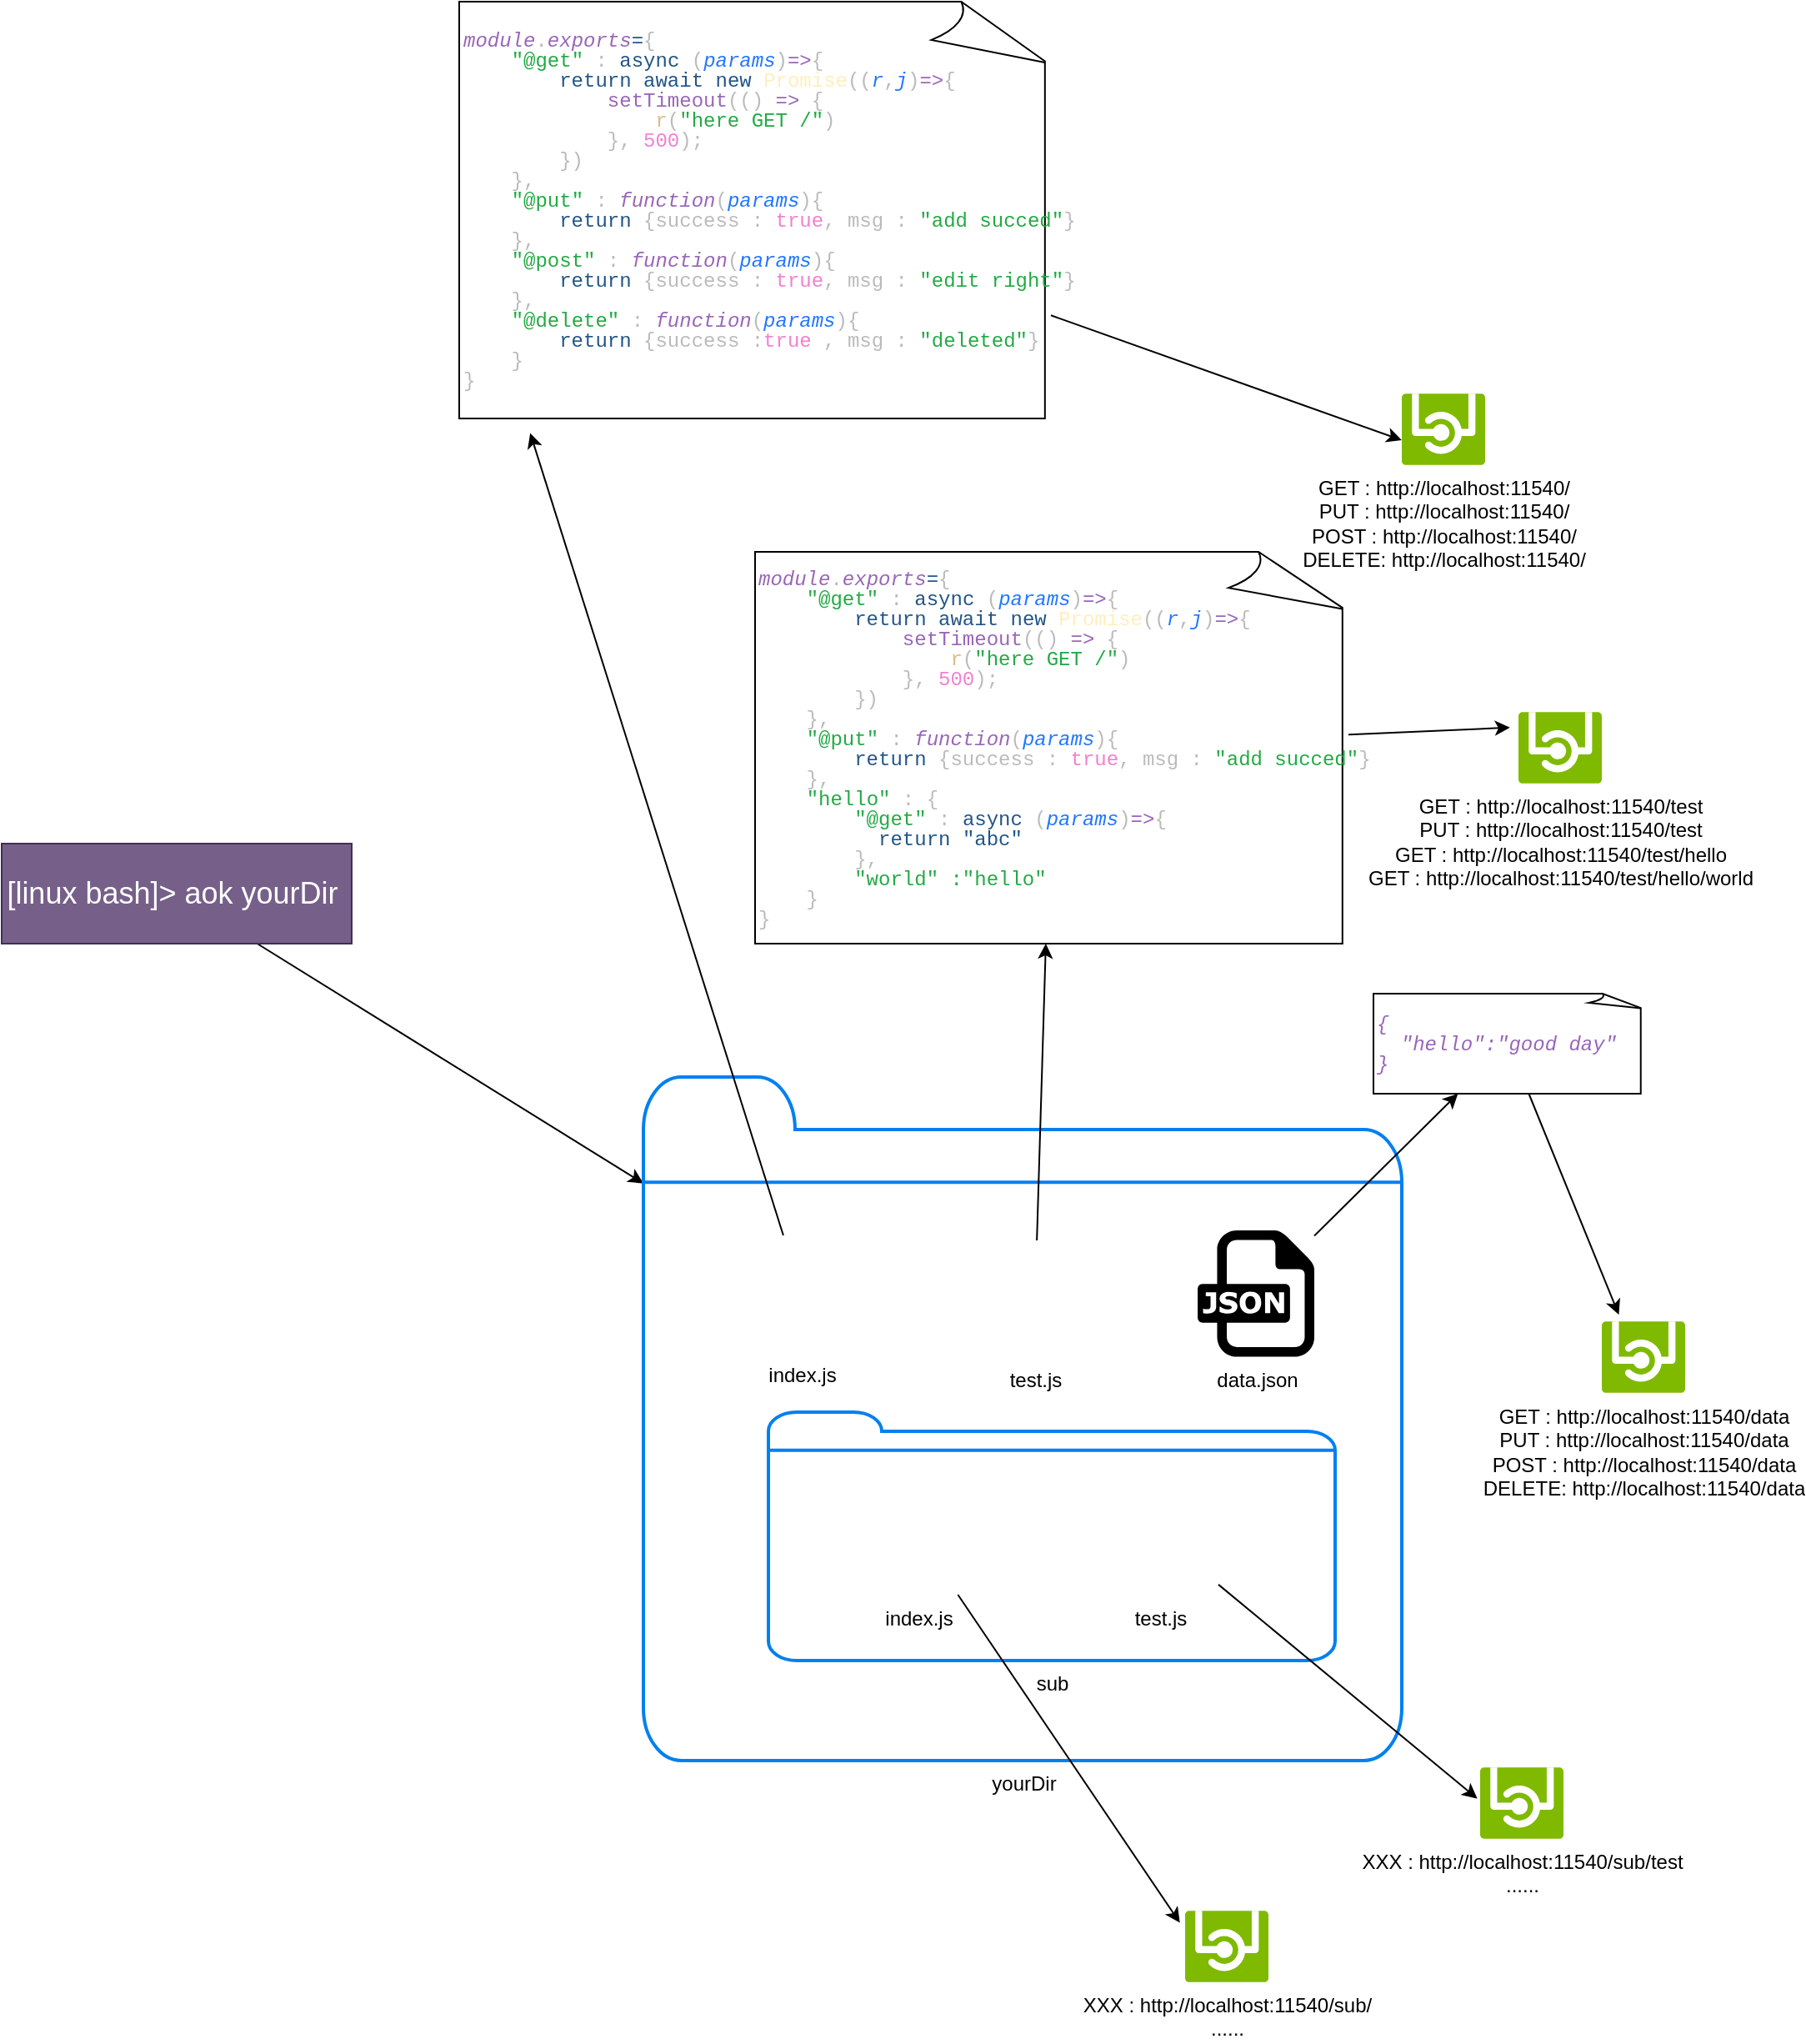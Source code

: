 <mxfile version="11.1.4" type="google"><diagram id="EXN_MXGkYCH14SCjwYQH" name="Page-1"><mxGraphModel dx="2916" dy="2398" grid="1" gridSize="10" guides="1" tooltips="1" connect="1" arrows="1" fold="1" page="1" pageScale="1" pageWidth="827" pageHeight="1169" math="0" shadow="0"><root><mxCell id="0"/><mxCell id="1" parent="0"/><mxCell id="PS5AspzVb0VJZVTIWWOU-14" style="rounded=0;orthogonalLoop=1;jettySize=auto;html=1;" edge="1" parent="1" source="PS5AspzVb0VJZVTIWWOU-1" target="PS5AspzVb0VJZVTIWWOU-2"><mxGeometry relative="1" as="geometry"/></mxCell><mxCell id="PS5AspzVb0VJZVTIWWOU-1" value="[linux bash]&amp;gt; aok yourDir&amp;nbsp;" style="rounded=0;whiteSpace=wrap;html=1;strokeColor=#432D57;fillColor=#76608a;fontColor=#ffffff;labelPosition=center;verticalLabelPosition=middle;align=center;verticalAlign=middle;fontSize=18;" vertex="1" parent="1"><mxGeometry x="-260" y="30" width="210" height="60" as="geometry"/></mxCell><mxCell id="PS5AspzVb0VJZVTIWWOU-2" value="yourDir" style="html=1;verticalLabelPosition=bottom;align=center;labelBackgroundColor=#ffffff;verticalAlign=top;strokeWidth=2;strokeColor=#0080F0;fillColor=#ffffff;shadow=0;dashed=0;shape=mxgraph.ios7.icons.folder;" vertex="1" parent="1"><mxGeometry x="125" y="170" width="455" height="410" as="geometry"/></mxCell><mxCell id="PS5AspzVb0VJZVTIWWOU-20" style="edgeStyle=none;rounded=0;orthogonalLoop=1;jettySize=auto;html=1;entryX=0.12;entryY=1.035;entryDx=0;entryDy=0;entryPerimeter=0;" edge="1" parent="1" source="PS5AspzVb0VJZVTIWWOU-4" target="PS5AspzVb0VJZVTIWWOU-17"><mxGeometry relative="1" as="geometry"/></mxCell><mxCell id="PS5AspzVb0VJZVTIWWOU-4" value="index.js" style="shape=image;html=1;verticalAlign=top;verticalLabelPosition=bottom;labelBackgroundColor=#ffffff;imageAspect=0;aspect=fixed;image=https://cdn0.iconfinder.com/data/icons/icocentre-free-icons/152/f-code-js_128-128.png;strokeColor=#000000;" vertex="1" parent="1"><mxGeometry x="185" y="265" width="70" height="70" as="geometry"/></mxCell><mxCell id="PS5AspzVb0VJZVTIWWOU-33" style="edgeStyle=none;rounded=0;orthogonalLoop=1;jettySize=auto;html=1;fontSize=7;" edge="1" parent="1" source="PS5AspzVb0VJZVTIWWOU-5" target="PS5AspzVb0VJZVTIWWOU-32"><mxGeometry relative="1" as="geometry"/></mxCell><mxCell id="PS5AspzVb0VJZVTIWWOU-5" value="data.json" style="dashed=0;outlineConnect=0;html=1;align=center;labelPosition=center;verticalLabelPosition=bottom;verticalAlign=top;shape=mxgraph.weblogos.json;strokeColor=#000000;" vertex="1" parent="1"><mxGeometry x="457.5" y="262" width="70" height="75.8" as="geometry"/></mxCell><mxCell id="PS5AspzVb0VJZVTIWWOU-9" value="sub" style="html=1;verticalLabelPosition=bottom;align=center;labelBackgroundColor=#ffffff;verticalAlign=top;strokeWidth=2;strokeColor=#0080F0;fillColor=#ffffff;shadow=0;dashed=0;shape=mxgraph.ios7.icons.folder;" vertex="1" parent="1"><mxGeometry x="200" y="371" width="340" height="149" as="geometry"/></mxCell><mxCell id="PS5AspzVb0VJZVTIWWOU-27" style="edgeStyle=none;rounded=0;orthogonalLoop=1;jettySize=auto;html=1;fontSize=7;" edge="1" parent="1" source="PS5AspzVb0VJZVTIWWOU-10" target="PS5AspzVb0VJZVTIWWOU-25"><mxGeometry relative="1" as="geometry"/></mxCell><mxCell id="PS5AspzVb0VJZVTIWWOU-10" value="test.js" style="shape=image;html=1;verticalAlign=top;verticalLabelPosition=bottom;labelBackgroundColor=#ffffff;imageAspect=0;aspect=fixed;image=https://cdn0.iconfinder.com/data/icons/icocentre-free-icons/152/f-code-js_128-128.png;strokeColor=#000000;" vertex="1" parent="1"><mxGeometry x="325" y="268" width="70" height="70" as="geometry"/></mxCell><mxCell id="PS5AspzVb0VJZVTIWWOU-44" style="edgeStyle=none;rounded=0;orthogonalLoop=1;jettySize=auto;html=1;entryX=-0.034;entryY=0.437;entryDx=0;entryDy=0;entryPerimeter=0;fontSize=12;" edge="1" parent="1" source="PS5AspzVb0VJZVTIWWOU-11" target="PS5AspzVb0VJZVTIWWOU-38"><mxGeometry relative="1" as="geometry"/></mxCell><mxCell id="PS5AspzVb0VJZVTIWWOU-11" value="test.js" style="shape=image;html=1;verticalAlign=top;verticalLabelPosition=bottom;labelBackgroundColor=#ffffff;imageAspect=0;aspect=fixed;image=https://cdn0.iconfinder.com/data/icons/icocentre-free-icons/152/f-code-js_128-128.png;strokeColor=#000000;" vertex="1" parent="1"><mxGeometry x="400" y="410.5" width="70" height="70" as="geometry"/></mxCell><mxCell id="PS5AspzVb0VJZVTIWWOU-41" style="edgeStyle=none;rounded=0;orthogonalLoop=1;jettySize=auto;html=1;fontSize=12;entryX=-0.063;entryY=0.169;entryDx=0;entryDy=0;entryPerimeter=0;" edge="1" parent="1" source="PS5AspzVb0VJZVTIWWOU-15" target="PS5AspzVb0VJZVTIWWOU-39"><mxGeometry relative="1" as="geometry"><mxPoint x="440" y="690" as="targetPoint"/></mxGeometry></mxCell><mxCell id="PS5AspzVb0VJZVTIWWOU-15" value="index.js" style="shape=image;html=1;verticalAlign=top;verticalLabelPosition=bottom;labelBackgroundColor=#ffffff;imageAspect=0;aspect=fixed;image=https://cdn0.iconfinder.com/data/icons/icocentre-free-icons/152/f-code-js_128-128.png;strokeColor=#000000;" vertex="1" parent="1"><mxGeometry x="255" y="410.5" width="70" height="70" as="geometry"/></mxCell><mxCell id="PS5AspzVb0VJZVTIWWOU-24" style="edgeStyle=none;rounded=0;orthogonalLoop=1;jettySize=auto;html=1;entryX=-0.001;entryY=0.652;entryDx=0;entryDy=0;entryPerimeter=0;fontSize=7;" edge="1" parent="1" source="PS5AspzVb0VJZVTIWWOU-17" target="PS5AspzVb0VJZVTIWWOU-21"><mxGeometry relative="1" as="geometry"/></mxCell><mxCell id="PS5AspzVb0VJZVTIWWOU-17" value="&lt;div style=&quot;color: rgb(187, 187, 187); font-family: consolas, &amp;quot;courier new&amp;quot;, monospace; font-size: 12px; line-height: 100%; white-space: pre;&quot;&gt;&lt;div style=&quot;font-size: 12px;&quot;&gt;&lt;span style=&quot;font-size: 12px;&quot;&gt;&lt;span style=&quot;color: rgb(153, 102, 184); font-style: italic; font-size: 12px;&quot;&gt;module&lt;/span&gt;.&lt;span style=&quot;color: rgb(153, 102, 184); font-style: italic; font-size: 12px;&quot;&gt;exports&lt;/span&gt;&lt;span style=&quot;color: rgb(34, 85, 136); font-size: 12px;&quot;&gt;=&lt;/span&gt;{&lt;/span&gt;&lt;/div&gt;&lt;div style=&quot;font-size: 12px;&quot;&gt;&lt;span style=&quot;font-size: 12px;&quot;&gt;    &lt;span style=&quot;color: rgb(34, 170, 68); font-size: 12px;&quot;&gt;&quot;@get&quot;&lt;/span&gt; : &lt;span style=&quot;color: rgb(34, 85, 136); font-size: 12px;&quot;&gt;async&lt;/span&gt; (&lt;span style=&quot;color: rgb(34, 119, 255); font-style: italic; font-size: 12px;&quot;&gt;params&lt;/span&gt;)&lt;span style=&quot;color: rgb(153, 102, 184); font-style: italic; font-size: 12px;&quot;&gt;=&amp;gt;&lt;/span&gt;{&lt;/span&gt;&lt;/div&gt;&lt;div style=&quot;font-size: 12px;&quot;&gt;&lt;span style=&quot;font-size: 12px;&quot;&gt;        &lt;span style=&quot;color: rgb(34, 85, 136); font-size: 12px;&quot;&gt;return&lt;/span&gt; &lt;span style=&quot;color: rgb(34, 85, 136); font-size: 12px;&quot;&gt;await&lt;/span&gt; &lt;span style=&quot;color: rgb(34, 85, 136); font-size: 12px;&quot;&gt;new&lt;/span&gt; &lt;span style=&quot;color: rgb(255, 238, 187); font-size: 12px;&quot;&gt;Promise&lt;/span&gt;((&lt;span style=&quot;color: rgb(34, 119, 255); font-style: italic; font-size: 12px;&quot;&gt;r&lt;/span&gt;,&lt;span style=&quot;color: rgb(34, 119, 255); font-style: italic; font-size: 12px;&quot;&gt;j&lt;/span&gt;)&lt;span style=&quot;color: rgb(153, 102, 184); font-style: italic; font-size: 12px;&quot;&gt;=&amp;gt;&lt;/span&gt;{&lt;/span&gt;&lt;/div&gt;&lt;div style=&quot;font-size: 12px;&quot;&gt;&lt;span style=&quot;font-size: 12px;&quot;&gt;            &lt;span style=&quot;color: rgb(153, 102, 184); font-size: 12px;&quot;&gt;setTimeout&lt;/span&gt;(() &lt;span style=&quot;color: rgb(153, 102, 184); font-style: italic; font-size: 12px;&quot;&gt;=&amp;gt;&lt;/span&gt; {&lt;/span&gt;&lt;/div&gt;&lt;div style=&quot;font-size: 12px;&quot;&gt;&lt;span style=&quot;font-size: 12px;&quot;&gt;                &lt;span style=&quot;color: rgb(221, 187, 136); font-size: 12px;&quot;&gt;r&lt;/span&gt;(&lt;span style=&quot;color: rgb(34, 170, 68); font-size: 12px;&quot;&gt;&quot;here GET /&quot;&lt;/span&gt;)&lt;/span&gt;&lt;/div&gt;&lt;div style=&quot;font-size: 12px;&quot;&gt;&lt;span style=&quot;font-size: 12px;&quot;&gt;            }, &lt;span style=&quot;color: rgb(242, 128, 208); font-size: 12px;&quot;&gt;500&lt;/span&gt;);&lt;/span&gt;&lt;/div&gt;&lt;div style=&quot;font-size: 12px;&quot;&gt;&lt;span style=&quot;font-size: 12px;&quot;&gt;        })&lt;/span&gt;&lt;/div&gt;&lt;div style=&quot;font-size: 12px;&quot;&gt;&lt;span style=&quot;font-size: 12px;&quot;&gt;    },&lt;/span&gt;&lt;/div&gt;&lt;div style=&quot;font-size: 12px;&quot;&gt;&lt;span style=&quot;font-size: 12px;&quot;&gt;    &lt;span style=&quot;color: rgb(34, 170, 68); font-size: 12px;&quot;&gt;&quot;@put&quot;&lt;/span&gt; : &lt;span style=&quot;color: rgb(153, 102, 184); font-style: italic; line-height: 45%; font-size: 12px;&quot;&gt;function&lt;/span&gt;(&lt;span style=&quot;color: rgb(34, 119, 255); font-style: italic; font-size: 12px;&quot;&gt;params&lt;/span&gt;){&lt;/span&gt;&lt;/div&gt;&lt;div style=&quot;font-size: 12px;&quot;&gt;&lt;span style=&quot;font-size: 12px;&quot;&gt;        &lt;span style=&quot;color: rgb(34, 85, 136); font-size: 12px;&quot;&gt;return&lt;/span&gt; {success : &lt;span style=&quot;color: rgb(242, 128, 208); font-size: 12px;&quot;&gt;true&lt;/span&gt;, msg : &lt;span style=&quot;color: rgb(34, 170, 68); font-size: 12px;&quot;&gt;&quot;add succed&quot;&lt;/span&gt;}&lt;/span&gt;&lt;/div&gt;&lt;div style=&quot;font-size: 12px;&quot;&gt;&lt;span style=&quot;font-size: 12px;&quot;&gt;    },&lt;/span&gt;&lt;/div&gt;&lt;div style=&quot;font-size: 12px;&quot;&gt;&lt;span style=&quot;font-size: 12px;&quot;&gt;    &lt;span style=&quot;color: rgb(34, 170, 68); font-size: 12px;&quot;&gt;&quot;@post&quot;&lt;/span&gt; : &lt;span style=&quot;color: rgb(153, 102, 184); font-style: italic; font-size: 12px;&quot;&gt;function&lt;/span&gt;(&lt;span style=&quot;color: rgb(34, 119, 255); font-style: italic; font-size: 12px;&quot;&gt;params&lt;/span&gt;){&lt;/span&gt;&lt;/div&gt;&lt;div style=&quot;font-size: 12px;&quot;&gt;&lt;span style=&quot;font-size: 12px;&quot;&gt;        &lt;span style=&quot;color: rgb(34, 85, 136); font-size: 12px;&quot;&gt;return&lt;/span&gt; {success : &lt;span style=&quot;color: rgb(242, 128, 208); font-size: 12px;&quot;&gt;true&lt;/span&gt;, msg : &lt;span style=&quot;color: rgb(34, 170, 68); font-size: 12px;&quot;&gt;&quot;edit right&quot;&lt;/span&gt;}&lt;/span&gt;&lt;/div&gt;&lt;div style=&quot;font-size: 12px;&quot;&gt;&lt;span style=&quot;font-size: 12px;&quot;&gt;    },&lt;/span&gt;&lt;/div&gt;&lt;div style=&quot;font-size: 12px;&quot;&gt;&lt;span style=&quot;font-size: 12px;&quot;&gt;    &lt;span style=&quot;color: rgb(34, 170, 68); font-size: 12px;&quot;&gt;&quot;@delete&quot;&lt;/span&gt; : &lt;span style=&quot;color: rgb(153, 102, 184); font-style: italic; font-size: 12px;&quot;&gt;function&lt;/span&gt;(&lt;span style=&quot;color: rgb(34, 119, 255); font-style: italic; font-size: 12px;&quot;&gt;params&lt;/span&gt;){&lt;/span&gt;&lt;/div&gt;&lt;div style=&quot;font-size: 12px;&quot;&gt;&lt;span style=&quot;font-size: 12px;&quot;&gt;        &lt;span style=&quot;color: rgb(34, 85, 136); font-size: 12px;&quot;&gt;return&lt;/span&gt; {success :&lt;span style=&quot;color: rgb(242, 128, 208); font-size: 12px;&quot;&gt;true&lt;/span&gt; , msg : &lt;span style=&quot;color: rgb(34, 170, 68); font-size: 12px;&quot;&gt;&quot;deleted&quot;&lt;/span&gt;}&lt;/span&gt;&lt;/div&gt;&lt;div style=&quot;font-size: 12px;&quot;&gt;&lt;span style=&quot;font-size: 12px;&quot;&gt;    }&lt;/span&gt;&lt;/div&gt;&lt;div style=&quot;font-size: 12px;&quot;&gt;&lt;span style=&quot;font-size: 12px;&quot;&gt;}&lt;/span&gt;&lt;/div&gt;&lt;/div&gt;" style="whiteSpace=wrap;html=1;shape=mxgraph.basic.document;strokeColor=#000000;align=left;fontSize=12;labelBackgroundColor=none;labelBorderColor=none;" vertex="1" parent="1"><mxGeometry x="14.5" y="-475" width="355" height="250" as="geometry"/></mxCell><mxCell id="PS5AspzVb0VJZVTIWWOU-21" value="GET : http://localhost:11540/&lt;br&gt;PUT : http://localhost:11540/&lt;br&gt;POST : http://localhost:11540/&lt;br&gt;DELETE: http://localhost:11540/" style="aspect=fixed;html=1;perimeter=none;align=center;shadow=0;dashed=0;image;fontSize=12;image=img/lib/mscae/API.svg;labelBackgroundColor=none;strokeColor=#000000;" vertex="1" parent="1"><mxGeometry x="580" y="-240" width="50" height="43" as="geometry"/></mxCell><mxCell id="PS5AspzVb0VJZVTIWWOU-29" style="edgeStyle=none;rounded=0;orthogonalLoop=1;jettySize=auto;html=1;entryX=-0.102;entryY=0.218;entryDx=0;entryDy=0;entryPerimeter=0;fontSize=7;" edge="1" parent="1" source="PS5AspzVb0VJZVTIWWOU-25" target="PS5AspzVb0VJZVTIWWOU-28"><mxGeometry relative="1" as="geometry"/></mxCell><mxCell id="PS5AspzVb0VJZVTIWWOU-25" value="&lt;div style=&quot;font-family: &amp;#34;consolas&amp;#34; , &amp;#34;courier new&amp;#34; , monospace ; font-size: 12px ; line-height: 100% ; white-space: pre&quot;&gt;&lt;div style=&quot;color: rgb(187 , 187 , 187) ; font-size: 12px&quot;&gt;&lt;span style=&quot;font-size: 12px&quot;&gt;&lt;span style=&quot;color: rgb(153 , 102 , 184) ; font-style: italic ; font-size: 12px&quot;&gt;module&lt;/span&gt;.&lt;span style=&quot;color: rgb(153 , 102 , 184) ; font-style: italic ; font-size: 12px&quot;&gt;exports&lt;/span&gt;&lt;span style=&quot;color: rgb(34 , 85 , 136) ; font-size: 12px&quot;&gt;=&lt;/span&gt;{&lt;/span&gt;&lt;/div&gt;&lt;div style=&quot;color: rgb(187 , 187 , 187) ; font-size: 12px&quot;&gt;&lt;span style=&quot;font-size: 12px&quot;&gt;    &lt;span style=&quot;color: rgb(34 , 170 , 68) ; font-size: 12px&quot;&gt;&quot;@get&quot;&lt;/span&gt; : &lt;span style=&quot;color: rgb(34 , 85 , 136) ; font-size: 12px&quot;&gt;async&lt;/span&gt; (&lt;span style=&quot;color: rgb(34 , 119 , 255) ; font-style: italic ; font-size: 12px&quot;&gt;params&lt;/span&gt;)&lt;span style=&quot;color: rgb(153 , 102 , 184) ; font-style: italic ; font-size: 12px&quot;&gt;=&amp;gt;&lt;/span&gt;{&lt;/span&gt;&lt;/div&gt;&lt;div style=&quot;color: rgb(187 , 187 , 187) ; font-size: 12px&quot;&gt;&lt;span style=&quot;font-size: 12px&quot;&gt;        &lt;span style=&quot;color: rgb(34 , 85 , 136) ; font-size: 12px&quot;&gt;return&lt;/span&gt; &lt;span style=&quot;color: rgb(34 , 85 , 136) ; font-size: 12px&quot;&gt;await&lt;/span&gt; &lt;span style=&quot;color: rgb(34 , 85 , 136) ; font-size: 12px&quot;&gt;new&lt;/span&gt; &lt;span style=&quot;color: rgb(255 , 238 , 187) ; font-size: 12px&quot;&gt;Promise&lt;/span&gt;((&lt;span style=&quot;color: rgb(34 , 119 , 255) ; font-style: italic ; font-size: 12px&quot;&gt;r&lt;/span&gt;,&lt;span style=&quot;color: rgb(34 , 119 , 255) ; font-style: italic ; font-size: 12px&quot;&gt;j&lt;/span&gt;)&lt;span style=&quot;color: rgb(153 , 102 , 184) ; font-style: italic ; font-size: 12px&quot;&gt;=&amp;gt;&lt;/span&gt;{&lt;/span&gt;&lt;/div&gt;&lt;div style=&quot;color: rgb(187 , 187 , 187) ; font-size: 12px&quot;&gt;&lt;span style=&quot;font-size: 12px&quot;&gt;            &lt;span style=&quot;color: rgb(153 , 102 , 184) ; font-size: 12px&quot;&gt;setTimeout&lt;/span&gt;(() &lt;span style=&quot;color: rgb(153 , 102 , 184) ; font-style: italic ; font-size: 12px&quot;&gt;=&amp;gt;&lt;/span&gt; {&lt;/span&gt;&lt;/div&gt;&lt;div style=&quot;color: rgb(187 , 187 , 187) ; font-size: 12px&quot;&gt;&lt;span style=&quot;font-size: 12px&quot;&gt;                &lt;span style=&quot;color: rgb(221 , 187 , 136) ; font-size: 12px&quot;&gt;r&lt;/span&gt;(&lt;span style=&quot;color: rgb(34 , 170 , 68) ; font-size: 12px&quot;&gt;&quot;here GET /&quot;&lt;/span&gt;)&lt;/span&gt;&lt;/div&gt;&lt;div style=&quot;color: rgb(187 , 187 , 187) ; font-size: 12px&quot;&gt;&lt;span style=&quot;font-size: 12px&quot;&gt;            }, &lt;span style=&quot;color: rgb(242 , 128 , 208) ; font-size: 12px&quot;&gt;500&lt;/span&gt;);&lt;/span&gt;&lt;/div&gt;&lt;div style=&quot;color: rgb(187 , 187 , 187) ; font-size: 12px&quot;&gt;&lt;span style=&quot;font-size: 12px&quot;&gt;        })&lt;/span&gt;&lt;/div&gt;&lt;div style=&quot;color: rgb(187 , 187 , 187) ; font-size: 12px&quot;&gt;&lt;span style=&quot;font-size: 12px&quot;&gt;    },&lt;/span&gt;&lt;/div&gt;&lt;div style=&quot;color: rgb(187 , 187 , 187) ; font-size: 12px&quot;&gt;&lt;span style=&quot;font-size: 12px&quot;&gt;    &lt;span style=&quot;color: rgb(34 , 170 , 68) ; font-size: 12px&quot;&gt;&quot;@put&quot;&lt;/span&gt; : &lt;span style=&quot;color: rgb(153 , 102 , 184) ; font-style: italic ; line-height: 45% ; font-size: 12px&quot;&gt;function&lt;/span&gt;(&lt;span style=&quot;color: rgb(34 , 119 , 255) ; font-style: italic ; font-size: 12px&quot;&gt;params&lt;/span&gt;){&lt;/span&gt;&lt;/div&gt;&lt;div style=&quot;color: rgb(187 , 187 , 187) ; font-size: 12px&quot;&gt;&lt;span style=&quot;font-size: 12px&quot;&gt;        &lt;span style=&quot;color: rgb(34 , 85 , 136) ; font-size: 12px&quot;&gt;return&lt;/span&gt; {success : &lt;span style=&quot;color: rgb(242 , 128 , 208) ; font-size: 12px&quot;&gt;true&lt;/span&gt;, msg : &lt;span style=&quot;color: rgb(34 , 170 , 68) ; font-size: 12px&quot;&gt;&quot;add succed&quot;&lt;/span&gt;}&lt;/span&gt;&lt;/div&gt;&lt;div style=&quot;color: rgb(187 , 187 , 187) ; font-size: 12px&quot;&gt;&lt;span style=&quot;font-size: 12px&quot;&gt;    },&lt;/span&gt;&lt;/div&gt;&lt;div style=&quot;color: rgb(187 , 187 , 187) ; font-size: 12px&quot;&gt;&lt;span style=&quot;font-size: 12px&quot;&gt;    &lt;/span&gt;&lt;span style=&quot;color: rgb(34 , 170 , 68)&quot;&gt;&quot;hello&quot;&lt;/span&gt;&lt;span&gt; : {&lt;/span&gt;&lt;/div&gt;&lt;div style=&quot;color: rgb(187 , 187 , 187) ; font-size: 12px&quot;&gt;&lt;span&gt;        &lt;/span&gt;&lt;span style=&quot;color: rgb(34 , 170 , 68)&quot;&gt;&quot;@get&quot;&lt;/span&gt;&lt;span&gt; : &lt;/span&gt;&lt;span style=&quot;color: rgb(34 , 85 , 136)&quot;&gt;async&lt;/span&gt;&lt;span&gt; (&lt;/span&gt;&lt;span style=&quot;color: rgb(34 , 119 , 255) ; font-style: italic&quot;&gt;params&lt;/span&gt;&lt;span&gt;)&lt;/span&gt;&lt;span style=&quot;color: rgb(153 , 102 , 184) ; font-style: italic&quot;&gt;=&amp;gt;&lt;/span&gt;&lt;span&gt;{&lt;/span&gt;&lt;/div&gt;&lt;div&gt;&lt;font color=&quot;#bbbbbb&quot;&gt;          &lt;/font&gt;&lt;span style=&quot;color: rgb(34 , 85 , 136)&quot;&gt;return&lt;/span&gt;&lt;font color=&quot;#bbbbbb&quot;&gt; &lt;/font&gt;&lt;font color=&quot;#225588&quot;&gt;&quot;abc&quot;&lt;/font&gt;&lt;/div&gt;&lt;div style=&quot;color: rgb(187 , 187 , 187)&quot;&gt;        },&lt;/div&gt;&lt;div style=&quot;color: rgb(187 , 187 , 187)&quot;&gt;        &lt;span style=&quot;color: rgb(34 , 170 , 68)&quot;&gt;&quot;world&quot; :&quot;hello&quot;&lt;/span&gt;&lt;/div&gt;&lt;div style=&quot;color: rgb(187 , 187 , 187) ; font-size: 12px&quot;&gt;&lt;span&gt;    }&lt;/span&gt;&lt;/div&gt;&lt;div style=&quot;color: rgb(187 , 187 , 187) ; font-size: 12px&quot;&gt;&lt;span style=&quot;font-size: 12px&quot;&gt;}&lt;/span&gt;&lt;/div&gt;&lt;/div&gt;" style="whiteSpace=wrap;html=1;shape=mxgraph.basic.document;strokeColor=#000000;align=left;fontSize=12;labelBackgroundColor=none;labelBorderColor=none;" vertex="1" parent="1"><mxGeometry x="192" y="-145" width="356" height="235" as="geometry"/></mxCell><mxCell id="PS5AspzVb0VJZVTIWWOU-28" value="GET : http://localhost:11540/test&lt;br&gt;PUT : http://localhost:11540/test&lt;br&gt;GET : http://localhost:11540/test/hello&lt;br&gt;GET : http://localhost:11540/test/hello/world" style="aspect=fixed;html=1;perimeter=none;align=center;shadow=0;dashed=0;image;fontSize=12;image=img/lib/mscae/API.svg;labelBackgroundColor=none;strokeColor=#000000;" vertex="1" parent="1"><mxGeometry x="650" y="-49" width="50" height="43" as="geometry"/></mxCell><mxCell id="PS5AspzVb0VJZVTIWWOU-35" style="edgeStyle=none;rounded=0;orthogonalLoop=1;jettySize=auto;html=1;entryX=0.204;entryY=-0.091;entryDx=0;entryDy=0;entryPerimeter=0;fontSize=7;" edge="1" parent="1" source="PS5AspzVb0VJZVTIWWOU-32" target="PS5AspzVb0VJZVTIWWOU-34"><mxGeometry relative="1" as="geometry"/></mxCell><mxCell id="PS5AspzVb0VJZVTIWWOU-32" value="&lt;div style=&quot;font-family: consolas, &amp;quot;courier new&amp;quot;, monospace; font-size: 12px; line-height: 100%; white-space: pre;&quot;&gt;&lt;div style=&quot;font-size: 12px;&quot;&gt;&lt;font color=&quot;#9966b8&quot; style=&quot;font-size: 12px;&quot;&gt;&lt;i style=&quot;font-size: 12px;&quot;&gt;{&lt;/i&gt;&lt;/font&gt;&lt;/div&gt;&lt;div style=&quot;font-size: 12px;&quot;&gt;&lt;font color=&quot;#9966b8&quot; style=&quot;font-size: 12px;&quot;&gt;&lt;i style=&quot;font-size: 12px;&quot;&gt;  &quot;hello&quot;:&quot;good day&quot;&lt;/i&gt;&lt;/font&gt;&lt;/div&gt;&lt;div style=&quot;font-size: 12px;&quot;&gt;&lt;font color=&quot;#9966b8&quot; style=&quot;font-size: 12px;&quot;&gt;&lt;i style=&quot;font-size: 12px;&quot;&gt;}&lt;/i&gt;&lt;/font&gt;&lt;/div&gt;&lt;/div&gt;" style="whiteSpace=wrap;html=1;shape=mxgraph.basic.document;strokeColor=#000000;align=left;fontSize=12;labelBackgroundColor=none;labelBorderColor=none;" vertex="1" parent="1"><mxGeometry x="563" y="120" width="162" height="60" as="geometry"/></mxCell><mxCell id="PS5AspzVb0VJZVTIWWOU-34" value="GET : http://localhost:11540/data&lt;br&gt;PUT : http://localhost:11540/data&lt;br&gt;POST : http://localhost:11540/data&lt;br&gt;DELETE: http://localhost:11540/data" style="aspect=fixed;html=1;perimeter=none;align=center;shadow=0;dashed=0;image;fontSize=12;image=img/lib/mscae/API.svg;labelBackgroundColor=none;strokeColor=#000000;" vertex="1" parent="1"><mxGeometry x="700" y="316.5" width="50" height="43" as="geometry"/></mxCell><mxCell id="PS5AspzVb0VJZVTIWWOU-38" value="XXX : http://localhost:11540/sub/test&lt;br&gt;......" style="aspect=fixed;html=1;perimeter=none;align=center;shadow=0;dashed=0;image;fontSize=12;image=img/lib/mscae/API.svg;labelBackgroundColor=none;strokeColor=#000000;" vertex="1" parent="1"><mxGeometry x="627" y="584" width="50" height="43" as="geometry"/></mxCell><mxCell id="PS5AspzVb0VJZVTIWWOU-39" value="XXX : http://localhost:11540/sub/&lt;br&gt;......" style="aspect=fixed;html=1;perimeter=none;align=center;shadow=0;dashed=0;image;fontSize=12;image=img/lib/mscae/API.svg;labelBackgroundColor=none;strokeColor=#000000;" vertex="1" parent="1"><mxGeometry x="450" y="670" width="50" height="43" as="geometry"/></mxCell></root></mxGraphModel></diagram></mxfile>